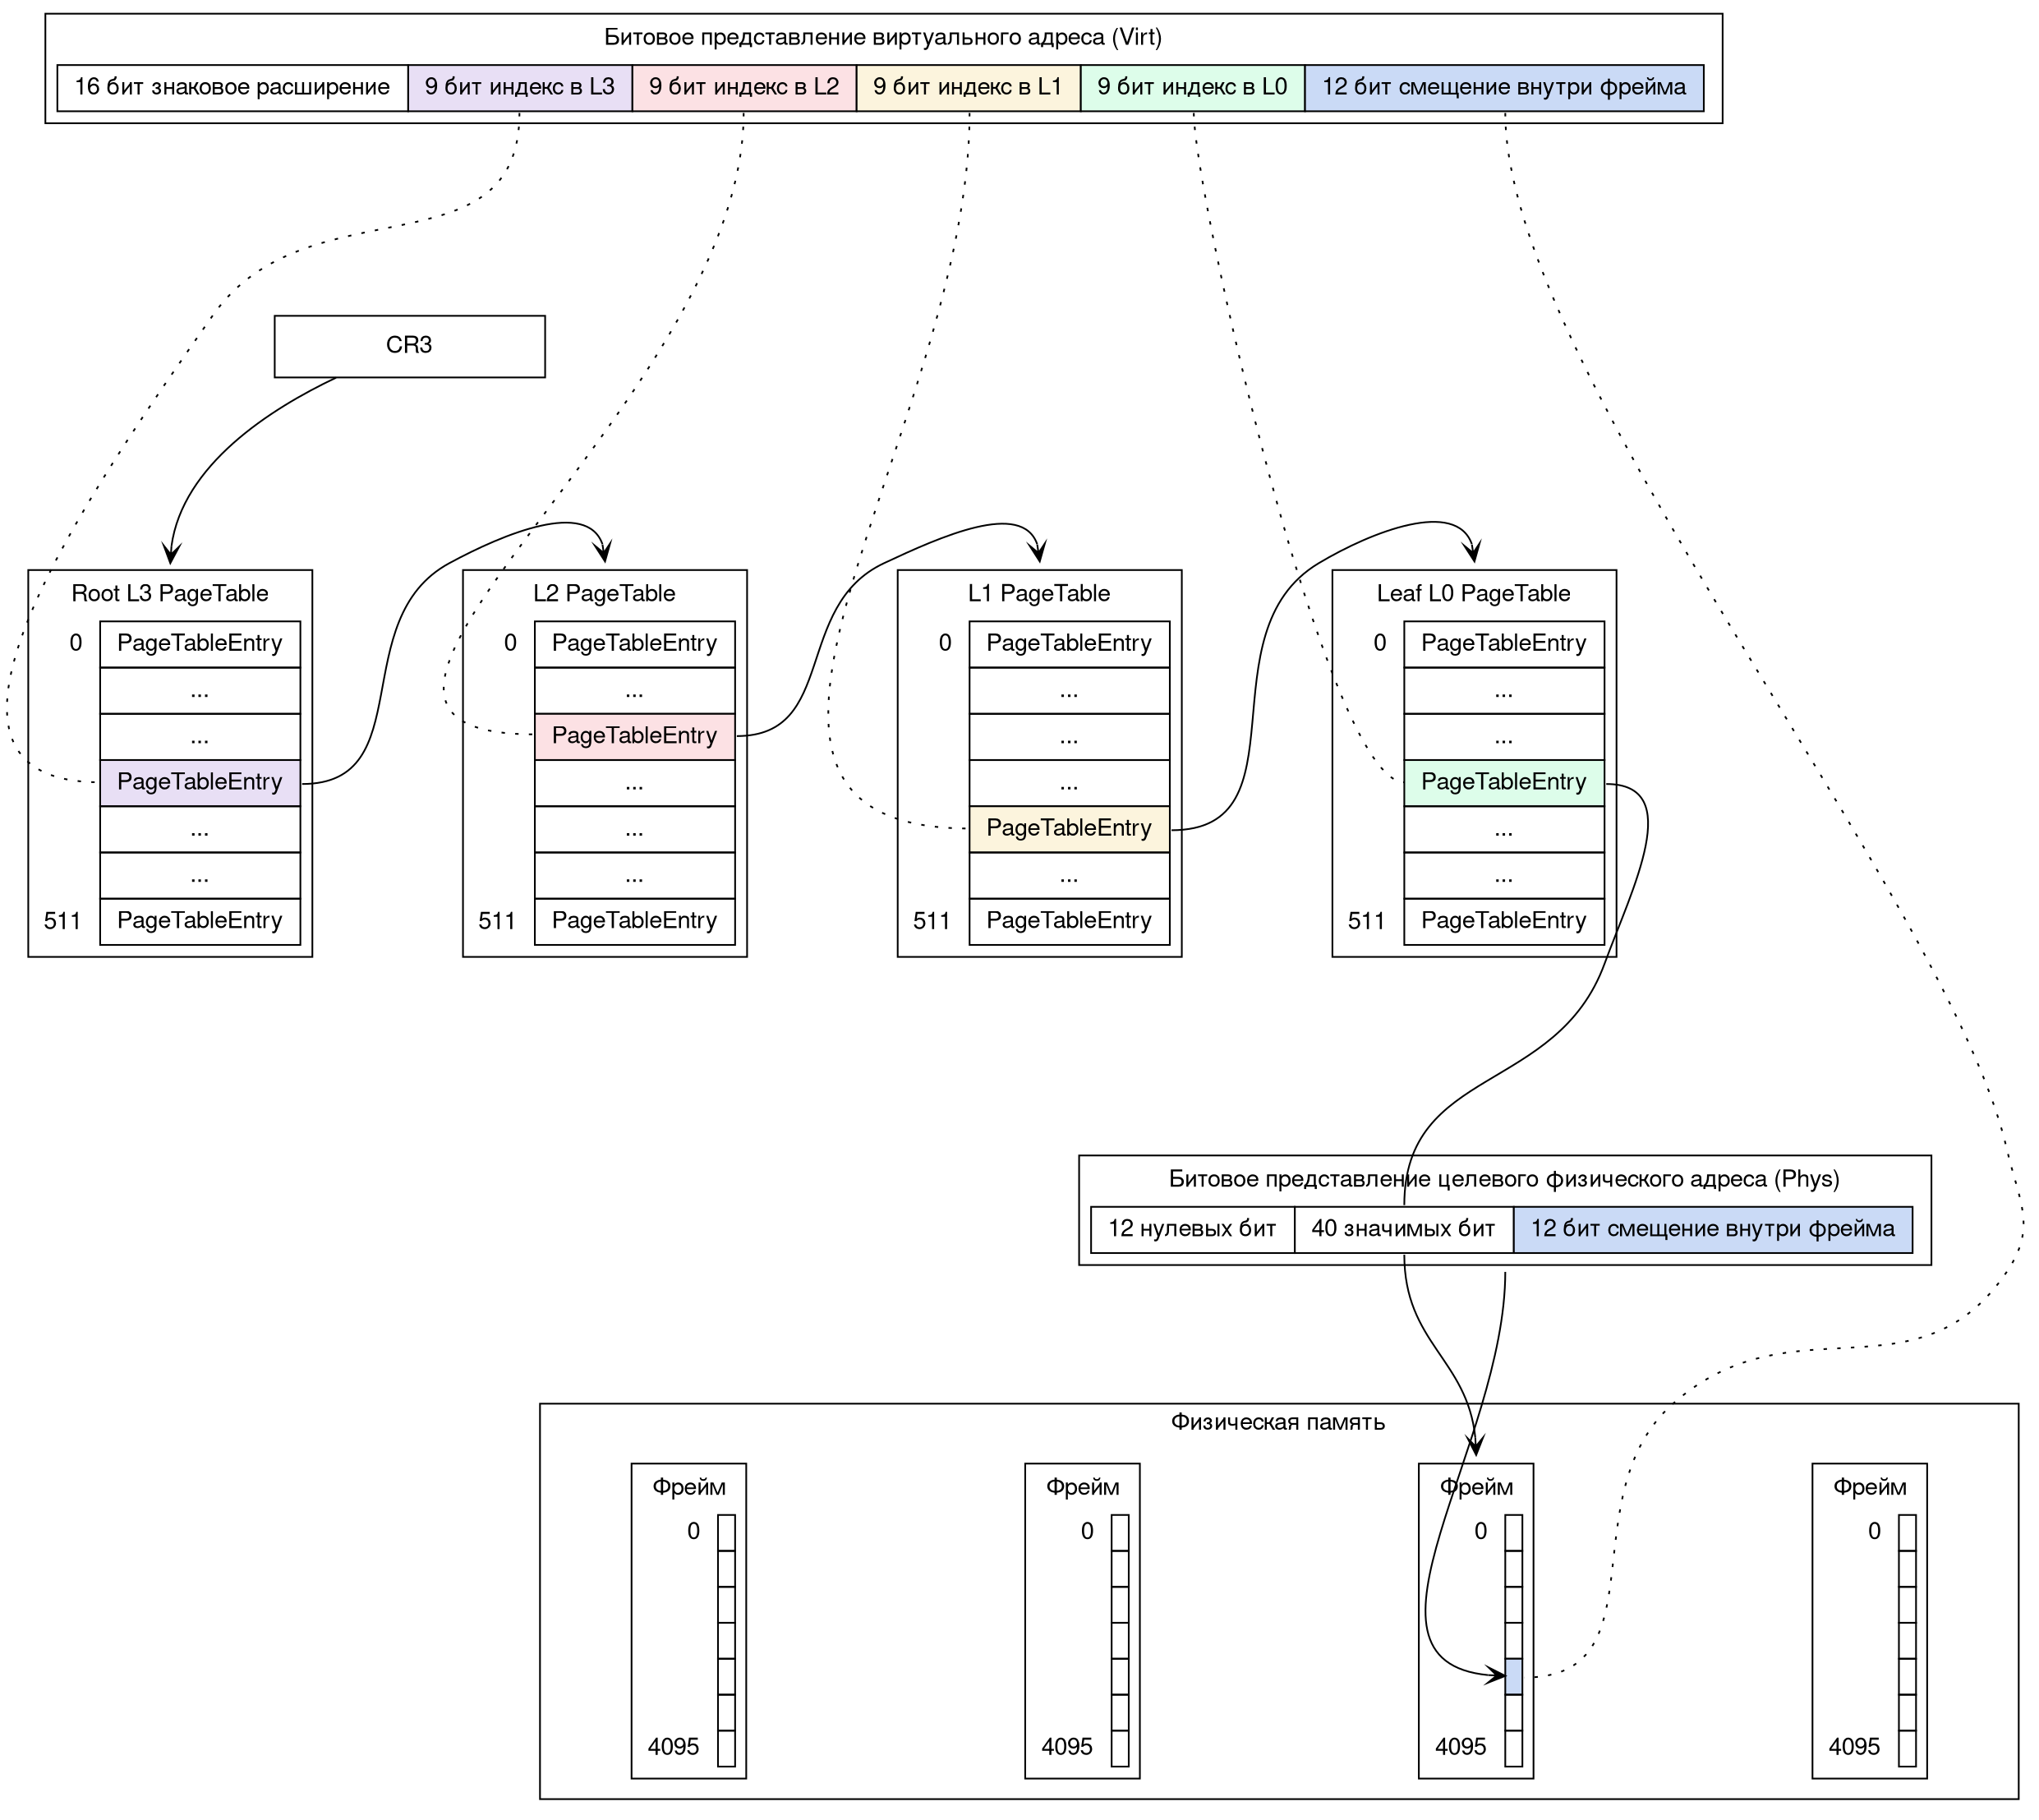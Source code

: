 digraph translate {
    rankdir = TD
    ranksep = 1.5
    nodesep = 1

    stylesheet = "lab.css"

    fontname="Helvetica,Arial,sans-serif"

    node [shape = record; width = 2.2; fontname="Helvetica,Arial,sans-serif"]
    edge [arrowhead = vee; fontname="Helvetica,Arial,sans-serif"]

    virt [
        shape = plaintext
        label = <
            <table border='1' cellborder='0' cellspacing='4'>
                <tr><td colspan='2' port='l3start'>Битовое представление виртуального адреса (Virt)</td></tr>
                <tr>
                    <td><table border='0' cellborder='1' cellpadding='5' cellspacing='0'>
                    <tr>
                        <td> 16 бит знаковое расширение </td>
                        <td bgcolor='#E8DFF5' port='k3'> 9 бит индекс в L3 </td>
                        <td bgcolor='#FCE1E4' port='k2'> 9 бит индекс в L2 </td>
                        <td bgcolor='#FCF4DD' port='k1'> 9 бит индекс в L1 </td>
                        <td bgcolor='#DDFDEA' port='k0'> 9 бит индекс в L0 </td>
                        <td bgcolor='#CADAF6' port='off'> 12 бит смещение внутри фрейма </td>
                    </tr>
                    </table></td>
                </tr>
            </table>
        >
    ]

    subgraph page_table {
        label = "Page table\n"
        labelloc = "t"

        subgraph cluster_l3 {
            label = "Root L3 PageTable\n"
            labelloc = "t"

            l3 [
                shape = plaintext
                label = <
                    <table border='1' cellborder='0' cellspacing='4'>
                        <tr><td colspan='2' port='l3start'>Root L3 PageTable</td></tr>
                        <tr>
                            <td><table border='0' cellborder='0' cellspacing='0'>
                                <tr><td align='right' port='l30'>0</td></tr>
                                <tr><td align='right'></td> </tr>
                                <tr><td align='right'></td> </tr>
                                <tr><td align='right'></td> </tr>
                                <tr><td align='right'></td> </tr>
                                <tr><td align='right'></td> </tr>
                                <tr><td align='right' port='l3t'> </td></tr>
                                <tr><td align='right'></td> </tr>
                                <tr><td align='right'></td> </tr>
                                <tr><td align='right'></td> </tr>
                                <tr><td align='right'></td> </tr>
                                <tr><td align='right'></td> </tr>
                                <tr><td align='right'>511</td></tr>
                            </table></td>
                            <td><table border='0' cellborder='1' cellpadding='5' cellspacing='0'>
                                <tr><td> PageTableEntry </td></tr>
                                <tr><td>...</td></tr>
                                <tr><td>...</td></tr>
                                <tr><td bgcolor='#E8DFF5' port='l3pte'> PageTableEntry </td></tr>
                                <tr><td>...</td></tr>
                                <tr><td>...</td></tr>
                                <tr><td> PageTableEntry </td></tr>
                            </table></td>
                        </tr>
                    </table>
                >
            ]
        }

        subgraph cluster_l2 {
            label = "L2 PageTable\n"
            labelloc = "t"

            l2 [
                shape = plaintext
                label = <
                    <table border='1' cellborder='0' cellspacing='4'>
                        <tr><td colspan='2' port='l2start'>L2 PageTable</td></tr>
                        <tr>
                            <td><table border='0' cellborder='0' cellspacing='0'>
                                <tr><td align='right' port='l20'>0</td></tr>
                                <tr><td align='right'></td> </tr>
                                <tr><td align='right'></td> </tr>
                                <tr><td align='right'></td> </tr>
                                <tr><td align='right'></td> </tr>
                                <tr><td align='right'></td> </tr>
                                <tr><td align='right' port='l2t'> </td></tr>
                                <tr><td align='right'></td> </tr>
                                <tr><td align='right'></td> </tr>
                                <tr><td align='right'></td> </tr>
                                <tr><td align='right'></td> </tr>
                                <tr><td align='right'></td> </tr>
                                <tr><td align='right'>511</td></tr>
                            </table></td>
                            <td><table border='0' cellborder='1' cellpadding='5' cellspacing='0'>
                                <tr><td> PageTableEntry </td></tr>
                                <tr><td>...</td></tr>
                                <tr><td bgcolor='#FCE1E4' port='l2pte'> PageTableEntry </td></tr>
                                <tr><td>...</td></tr>
                                <tr><td>...</td></tr>
                                <tr><td>...</td></tr>
                                <tr><td> PageTableEntry </td></tr>
                            </table></td>
                        </tr>
                    </table>
                >
            ]
        }

        subgraph cluster_l1 {
            label = "L1 PageTable\n"
            labelloc = "t"

            l1 [
                shape = plaintext
                label = <
                    <table border='1' cellborder='0' cellspacing='4'>
                        <tr><td colspan='2' port='l1start'>L1 PageTable</td></tr>
                        <tr>
                            <td><table border='0' cellborder='0' cellspacing='0'>
                                <tr><td align='right' port='l10'>0</td></tr>
                                <tr><td align='right'></td> </tr>
                                <tr><td align='right'></td> </tr>
                                <tr><td align='right'></td> </tr>
                                <tr><td align='right'></td> </tr>
                                <tr><td align='right'></td> </tr>
                                <tr><td align='right' port='l1t'> </td></tr>
                                <tr><td align='right'></td> </tr>
                                <tr><td align='right'></td> </tr>
                                <tr><td align='right'></td> </tr>
                                <tr><td align='right'></td> </tr>
                                <tr><td align='right'></td> </tr>
                                <tr><td align='right'>511</td></tr>
                            </table></td>
                            <td><table border='0' cellborder='1' cellpadding='5' cellspacing='0'>
                                <tr><td> PageTableEntry </td></tr>
                                <tr><td>...</td></tr>
                                <tr><td>...</td></tr>
                                <tr><td>...</td></tr>
                                <tr><td bgcolor='#FCF4DD' port='l1pte'> PageTableEntry </td></tr>
                                <tr><td>...</td></tr>
                                <tr><td> PageTableEntry </td></tr>
                            </table></td>
                        </tr>
                    </table>
                >
            ]
        }

        subgraph cluster_l0 {
            label = "Leaf L0 PageTable\n"
            labelloc = "t"

            l0 [
                shape = plaintext
                label = <
                    <table border='1' cellborder='0' cellspacing='4'>
                        <tr><td colspan='2' port='l0start'>Leaf L0 PageTable</td></tr>
                        <tr>
                            <td><table border='0' cellborder='0' cellspacing='0'>
                                <tr><td align='right' port='l00'>0</td></tr>
                                <tr><td align='right'></td> </tr>
                                <tr><td align='right'></td> </tr>
                                <tr><td align='right'></td> </tr>
                                <tr><td align='right'></td> </tr>
                                <tr><td align='right'></td> </tr>
                                <tr><td align='right' port='l0t'> </td></tr>
                                <tr><td align='right'></td> </tr>
                                <tr><td align='right'></td> </tr>
                                <tr><td align='right'></td> </tr>
                                <tr><td align='right'></td> </tr>
                                <tr><td align='right'></td> </tr>
                                <tr><td align='right'>511</td></tr>
                            </table></td>
                            <td><table border='0' cellborder='1' cellpadding='5' cellspacing='0'>
                                <tr><td> PageTableEntry </td></tr>
                                <tr><td>...</td></tr>
                                <tr><td>...</td></tr>
                                <tr><td bgcolor='#DDFDEA' port='l0pte'> PageTableEntry </td></tr>
                                <tr><td>...</td></tr>
                                <tr><td>...</td></tr>
                                <tr><td> PageTableEntry </td></tr>
                            </table></td>
                        </tr>
                    </table>
                >
            ]
        }

    }

    subgraph cluster_phys_memory {
        label = "Физическая память\n"
        labelloc = "t"

            frame1 [
                shape = plaintext
                label = <
                    <table border='1' cellborder='0' cellspacing='4'>
                        <tr><td colspan='2' port='fstart'>Фрейм</td></tr>
                        <tr><td><table border='0' cellborder='0' cellspacing='0'>
                            <tr><td align='right' port='f0'>0</td></tr>
                            <tr><td align='right'> </td></tr>
                            <tr><td align='right'> </td></tr>
                            <tr><td align='right'> </td></tr>
                            <tr><td align='right'> </td></tr>
                            <tr><td align='right'> </td></tr>
                            <tr><td align='right'>4095</td></tr>
                        </table></td>

                        <td><table border='0' cellborder='1' cellspacing='0'>
                            <tr><td port='f0'> </td></tr>
                            <tr><td> </td></tr>
                            <tr><td> </td></tr>
                            <tr><td port='fm'> </td></tr>
                            <tr><td> </td></tr>
                            <tr><td> </td></tr>
                            <tr><td> </td></tr>
                        </table></td></tr>
                    </table>
                >
            ]

            frame [
                shape = plaintext
                label = <
                    <table border='1' cellborder='0' cellspacing='4'>
                        <tr><td colspan='2' port='fstart'>Фрейм</td></tr>
                        <tr><td><table border='0' cellborder='0' cellspacing='0'>
                            <tr><td align='right' port='f0'>0</td></tr>
                            <tr><td align='right'> </td></tr>
                            <tr><td align='right'> </td></tr>
                            <tr><td align='right'> </td></tr>
                            <tr><td align='right'> </td></tr>
                            <tr><td align='right'> </td></tr>
                            <tr><td align='right'>4095</td></tr>
                        </table></td>

                        <td><table border='0' cellborder='1' cellspacing='0'>
                            <tr><td port='f0'> </td></tr>
                            <tr><td> </td></tr>
                            <tr><td> </td></tr>
                            <tr><td> </td></tr>
                            <tr><td bgcolor='#CADAF6' port='fm'> </td></tr>
                            <tr><td> </td></tr>
                            <tr><td> </td></tr>
                        </table></td></tr>
                    </table>
                >
            ]

            frame2 [
                shape = plaintext
                label = <
                    <table border='1' cellborder='0' cellspacing='4'>
                        <tr><td colspan='2' port='fstart'>Фрейм</td></tr>
                        <tr><td><table border='0' cellborder='0' cellspacing='0'>
                            <tr><td align='right' port='f0'>0</td></tr>
                            <tr><td align='right'> </td></tr>
                            <tr><td align='right'> </td></tr>
                            <tr><td align='right'> </td></tr>
                            <tr><td align='right'> </td></tr>
                            <tr><td align='right'> </td></tr>
                            <tr><td align='right'>4095</td></tr>
                        </table></td>

                        <td><table border='0' cellborder='1' cellspacing='0'>
                            <tr><td port='f0'> </td></tr>
                            <tr><td> </td></tr>
                            <tr><td> </td></tr>
                            <tr><td port='fm'> </td></tr>
                            <tr><td> </td></tr>
                            <tr><td> </td></tr>
                            <tr><td> </td></tr>
                        </table></td></tr>
                    </table>
                >
            ]

            frame3 [
                shape = plaintext
                label = <
                    <table border='1' cellborder='0' cellspacing='4'>
                        <tr><td colspan='2' port='fstart'>Фрейм</td></tr>
                        <tr><td><table border='0' cellborder='0' cellspacing='0'>
                            <tr><td align='right' port='f0'>0</td></tr>
                            <tr><td align='right'> </td></tr>
                            <tr><td align='right'> </td></tr>
                            <tr><td align='right'> </td></tr>
                            <tr><td align='right'> </td></tr>
                            <tr><td align='right'> </td></tr>
                            <tr><td align='right'>4095</td></tr>
                        </table></td>

                        <td><table border='0' cellborder='1' cellspacing='0'>
                            <tr><td port='f0'> </td></tr>
                            <tr><td> </td></tr>
                            <tr><td> </td></tr>
                            <tr><td port='fm'> </td></tr>
                            <tr><td> </td></tr>
                            <tr><td> </td></tr>
                            <tr><td> </td></tr>
                        </table></td></tr>
                    </table>
                >
            ]
    }

            phys [
                shape = plaintext
                label = <
                    <table border='1' cellborder='0' cellspacing='4'>
                        <tr><td colspan='2'>Битовое представление целевого физического адреса (Phys)</td></tr>
                        <tr>
                            <td><table border='0' cellborder='1' cellpadding='5' cellspacing='0'>
                            <tr>
                                <td> 12 нулевых бит </td>
                                <td port='l0phys'> 40 значимых бит </td>
                                <td bgcolor='#CADAF6' port='off'> 12 бит смещение внутри фрейма </td>
                            </tr>
                            </table></td>
                        </tr>
                    </table>
                >
            ]

    { rank = same l3:l30 l2:l20 l1:l10 l0:l00 }

    virt -> CR3 [style = invis]

    CR3 -> l3:n
    l3:l3pte -> l2:n
    l2:l2pte -> l1:n
    l1:l1pte -> l0:n
    l0:l0pte -> phys:l0phys:n [arrowhead = none]
    phys:l0phys:s -> frame:n

    l0:l0pte -> phys:n [style = invis]
    phys:s -> frame:fm:w

    virt:k3:s -> l3:l3pte:w [arrowhead = none, style = "dotted"]
    virt:k2:s -> l2:l2pte:w [arrowhead = none, style = "dotted"]
    virt:k1:s -> l1:l1pte:w [arrowhead = none, style = "dotted"]
    virt:k0:s -> l0:l0pte:w [arrowhead = none, style = "dotted"]
    virt:off:s -> frame:fm:e [arrowhead = none, style = "dotted"]
}
